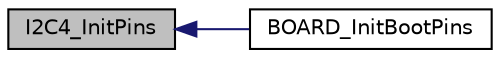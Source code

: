 digraph "I2C4_InitPins"
{
  edge [fontname="Helvetica",fontsize="10",labelfontname="Helvetica",labelfontsize="10"];
  node [fontname="Helvetica",fontsize="10",shape=record];
  rankdir="LR";
  Node36 [label="I2C4_InitPins",height=0.2,width=0.4,color="black", fillcolor="grey75", style="filled", fontcolor="black"];
  Node36 -> Node37 [dir="back",color="midnightblue",fontsize="10",style="solid",fontname="Helvetica"];
  Node37 [label="BOARD_InitBootPins",height=0.2,width=0.4,color="black", fillcolor="white", style="filled",URL="$group__pin__mux.html#ga8652eb15efb9dfe7368dd7f292dab554",tooltip="Calls initialization functions. "];
}
